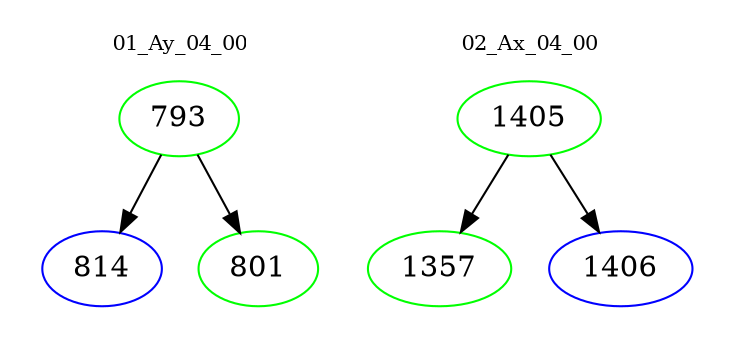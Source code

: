 digraph{
subgraph cluster_0 {
color = white
label = "01_Ay_04_00";
fontsize=10;
T0_793 [label="793", color="green"]
T0_793 -> T0_814 [color="black"]
T0_814 [label="814", color="blue"]
T0_793 -> T0_801 [color="black"]
T0_801 [label="801", color="green"]
}
subgraph cluster_1 {
color = white
label = "02_Ax_04_00";
fontsize=10;
T1_1405 [label="1405", color="green"]
T1_1405 -> T1_1357 [color="black"]
T1_1357 [label="1357", color="green"]
T1_1405 -> T1_1406 [color="black"]
T1_1406 [label="1406", color="blue"]
}
}
